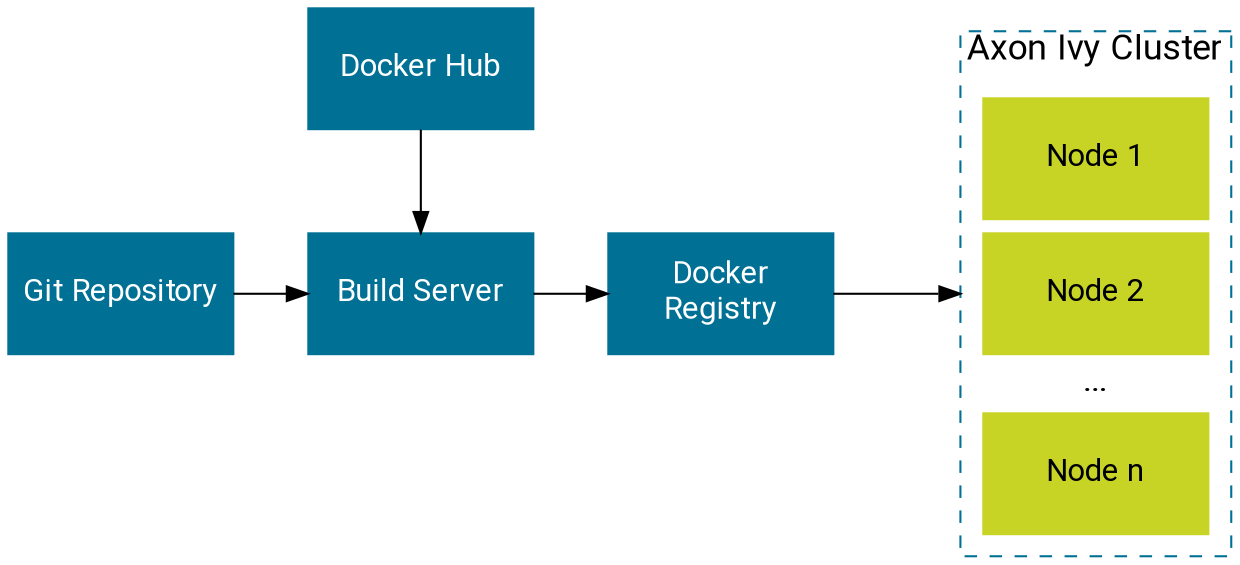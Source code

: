 digraph overview {
  layout=neato;

  node [shape=box, height="0.8", width="2", color="#007095", style=filled, fixedsize="true", margin=0, 
        fontname="Roboto,Helvetica Neue,Arial,sans-serif", fontcolor="white", fontsize=15
       ]; 
   
  /* nodes */
  dockerhub [ label="Docker Hub",           pos="2,7!", height="0.8", width="1.5"];
  git [ label="Git Repository",             pos="0,5.5!", height="0.8", width="1.5"];
  build [ label="Build Server",             pos="2,5.5!", height="0.8", width="1.5"];
  dockerregistry [ label="Docker\nRegistry", pos="4,5.5!", height="0.8", width="1.5"];
  
    /* this is a kludge, should be a subgraph but won't display as we'd like, so create the "subgraph" ourselves by positioning the elements */
  cluster [ label="Axon Ivy Cluster",       pos="6.5,5.5!", height="3.5", width="1.8", style="dashed", fontcolor="black", labelloc="t", fontsize=17];
  engine1 [ label="Node 1",                 pos="6.5,6.4!", height="0.8", width="1.5", color="#C7D426", fontcolor="black"];
  engine2 [ label="Node 2",                 pos="6.5,5.5!", height="0.8", width="1.5", color="#C7D426", fontcolor="black"];
  enginespacer [label="...",                pos="6.5,4.9!", height="0.8", width="1.5", shape=none, fillcolor=none, fontcolor=black];
  enginen [ label="Node n",                 pos="6.5,4.3!", height="0.8", width="1.5", color="#C7D426", fontcolor="black"];
   
  /* edges */
  dockerhub -> build;
  git -> build;
  build -> dockerregistry; 
  dockerregistry -> cluster;
}
